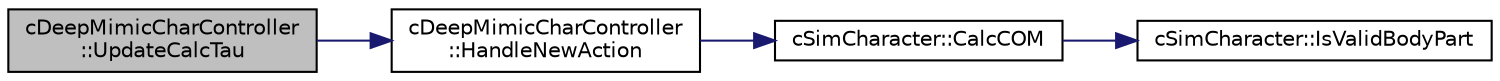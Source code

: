 digraph "cDeepMimicCharController::UpdateCalcTau"
{
 // LATEX_PDF_SIZE
  edge [fontname="Helvetica",fontsize="10",labelfontname="Helvetica",labelfontsize="10"];
  node [fontname="Helvetica",fontsize="10",shape=record];
  rankdir="LR";
  Node1 [label="cDeepMimicCharController\l::UpdateCalcTau",height=0.2,width=0.4,color="black", fillcolor="grey75", style="filled", fontcolor="black",tooltip=" "];
  Node1 -> Node2 [color="midnightblue",fontsize="10",style="solid",fontname="Helvetica"];
  Node2 [label="cDeepMimicCharController\l::HandleNewAction",height=0.2,width=0.4,color="black", fillcolor="white", style="filled",URL="$classc_deep_mimic_char_controller.html#a6c991007ba504b151f627d34531c312e",tooltip=" "];
  Node2 -> Node3 [color="midnightblue",fontsize="10",style="solid",fontname="Helvetica"];
  Node3 [label="cSimCharacter::CalcCOM",height=0.2,width=0.4,color="black", fillcolor="white", style="filled",URL="$classc_sim_character.html#a216a57a9629dee80b273dac38d99cdaa",tooltip=" "];
  Node3 -> Node4 [color="midnightblue",fontsize="10",style="solid",fontname="Helvetica"];
  Node4 [label="cSimCharacter::IsValidBodyPart",height=0.2,width=0.4,color="black", fillcolor="white", style="filled",URL="$classc_sim_character.html#af3b06c9e7a66f1f037d547455abee55f",tooltip=" "];
}
